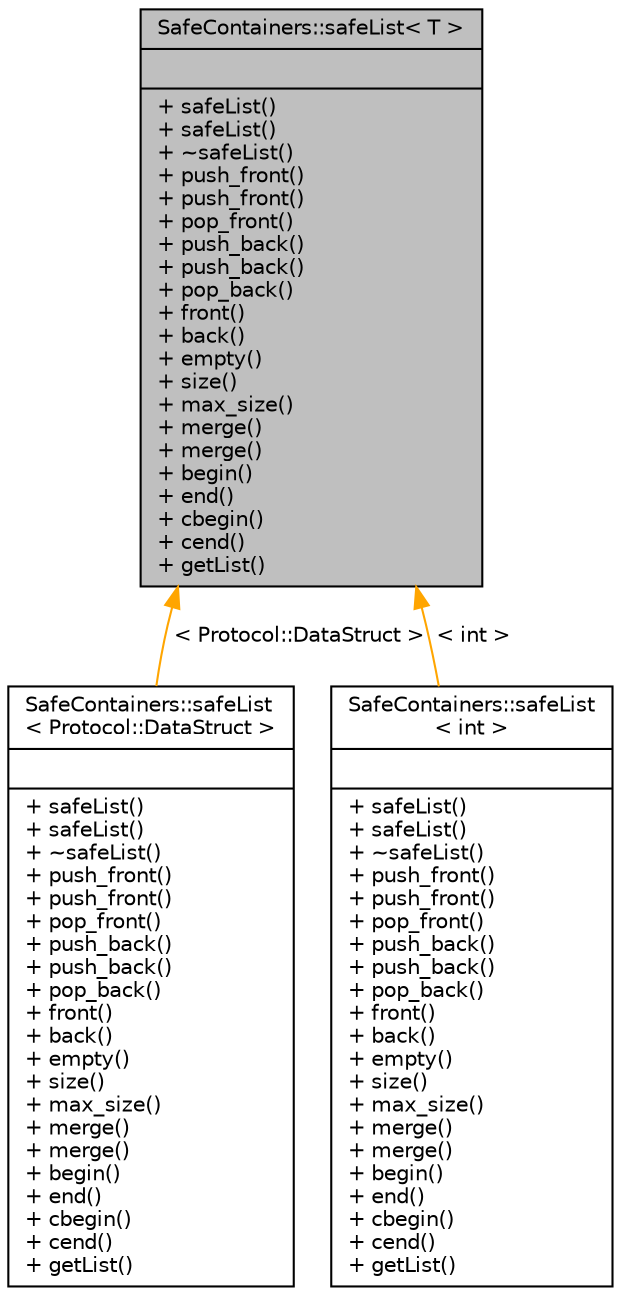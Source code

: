 digraph "SafeContainers::safeList&lt; T &gt;"
{
 // INTERACTIVE_SVG=YES
 // LATEX_PDF_SIZE
  edge [fontname="Helvetica",fontsize="10",labelfontname="Helvetica",labelfontsize="10"];
  node [fontname="Helvetica",fontsize="10",shape=record];
  Node0 [label="{SafeContainers::safeList\< T \>\n||+ safeList()\l+ safeList()\l+ ~safeList()\l+ push_front()\l+ push_front()\l+ pop_front()\l+ push_back()\l+ push_back()\l+ pop_back()\l+ front()\l+ back()\l+ empty()\l+ size()\l+ max_size()\l+ merge()\l+ merge()\l+ begin()\l+ end()\l+ cbegin()\l+ cend()\l+ getList()\l}",height=0.2,width=0.4,color="black", fillcolor="grey75", style="filled", fontcolor="black",tooltip="A thread safe queue."];
  Node0 -> Node1 [dir="back",color="orange",fontsize="10",style="solid",label=" \< Protocol::DataStruct \>" ,fontname="Helvetica"];
  Node1 [label="{SafeContainers::safeList\l\< Protocol::DataStruct \>\n||+ safeList()\l+ safeList()\l+ ~safeList()\l+ push_front()\l+ push_front()\l+ pop_front()\l+ push_back()\l+ push_back()\l+ pop_back()\l+ front()\l+ back()\l+ empty()\l+ size()\l+ max_size()\l+ merge()\l+ merge()\l+ begin()\l+ end()\l+ cbegin()\l+ cend()\l+ getList()\l}",height=0.2,width=0.4,color="black", fillcolor="white", style="filled",URL="$dc/dbf/classSafeContainers_1_1safeList.html",tooltip=" "];
  Node0 -> Node2 [dir="back",color="orange",fontsize="10",style="solid",label=" \< int \>" ,fontname="Helvetica"];
  Node2 [label="{SafeContainers::safeList\l\< int \>\n||+ safeList()\l+ safeList()\l+ ~safeList()\l+ push_front()\l+ push_front()\l+ pop_front()\l+ push_back()\l+ push_back()\l+ pop_back()\l+ front()\l+ back()\l+ empty()\l+ size()\l+ max_size()\l+ merge()\l+ merge()\l+ begin()\l+ end()\l+ cbegin()\l+ cend()\l+ getList()\l}",height=0.2,width=0.4,color="black", fillcolor="white", style="filled",URL="$dc/dbf/classSafeContainers_1_1safeList.html",tooltip=" "];
}

